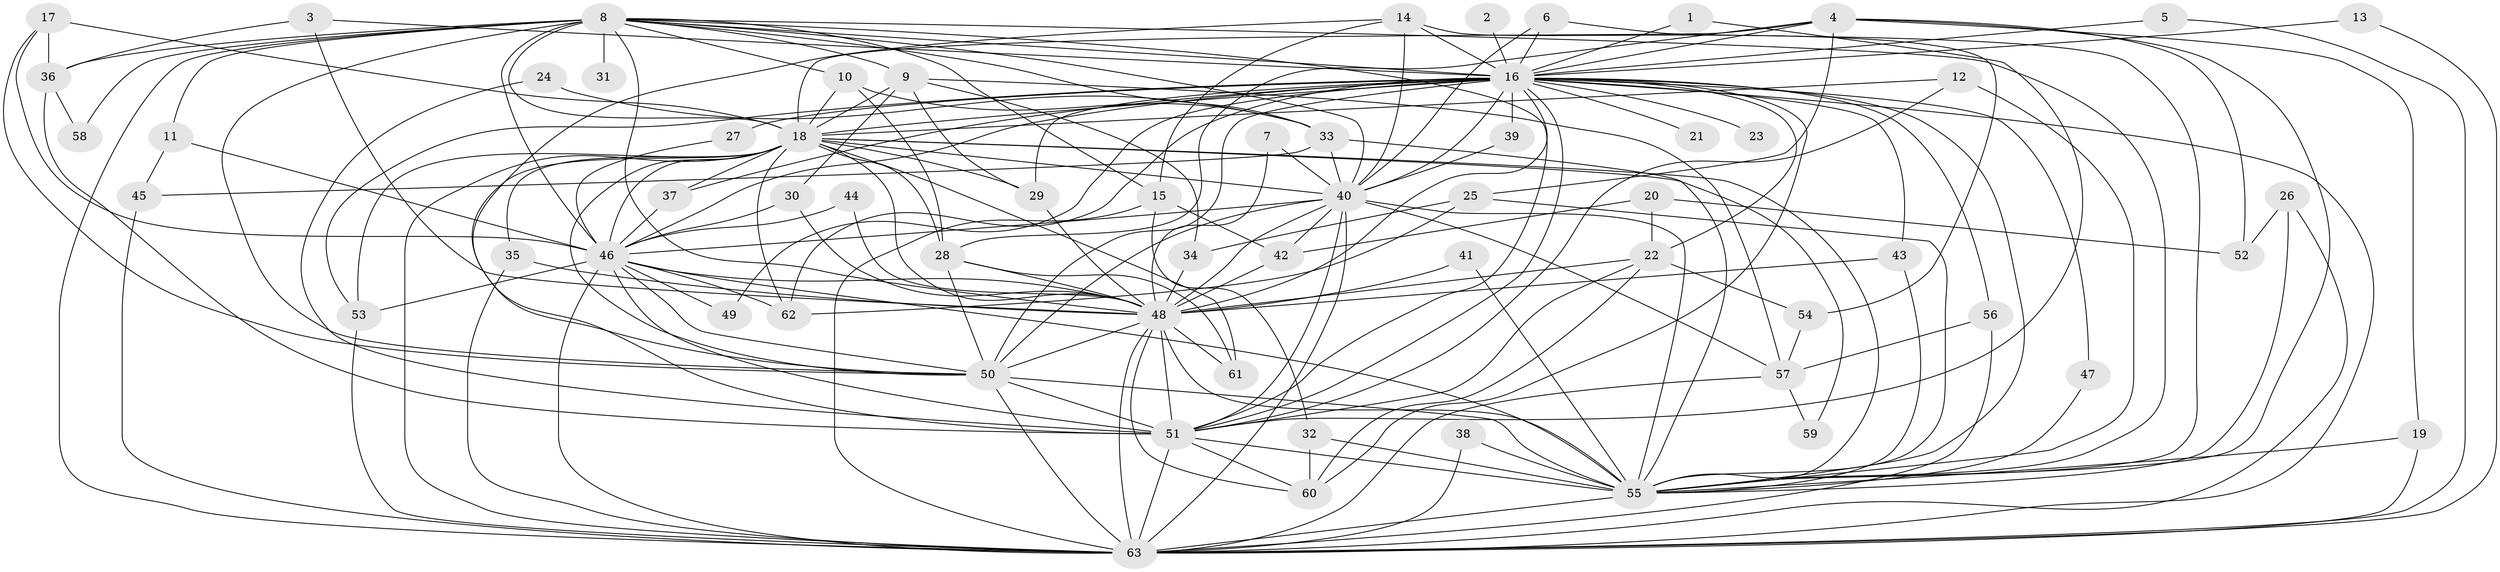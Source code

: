 // original degree distribution, {24: 0.015873015873015872, 19: 0.023809523809523808, 15: 0.007936507936507936, 27: 0.015873015873015872, 23: 0.007936507936507936, 41: 0.007936507936507936, 2: 0.49206349206349204, 3: 0.29365079365079366, 4: 0.047619047619047616, 5: 0.07142857142857142, 6: 0.015873015873015872}
// Generated by graph-tools (version 1.1) at 2025/36/03/04/25 23:36:28]
// undirected, 63 vertices, 183 edges
graph export_dot {
  node [color=gray90,style=filled];
  1;
  2;
  3;
  4;
  5;
  6;
  7;
  8;
  9;
  10;
  11;
  12;
  13;
  14;
  15;
  16;
  17;
  18;
  19;
  20;
  21;
  22;
  23;
  24;
  25;
  26;
  27;
  28;
  29;
  30;
  31;
  32;
  33;
  34;
  35;
  36;
  37;
  38;
  39;
  40;
  41;
  42;
  43;
  44;
  45;
  46;
  47;
  48;
  49;
  50;
  51;
  52;
  53;
  54;
  55;
  56;
  57;
  58;
  59;
  60;
  61;
  62;
  63;
  1 -- 16 [weight=1.0];
  1 -- 51 [weight=1.0];
  2 -- 16 [weight=1.0];
  3 -- 16 [weight=1.0];
  3 -- 36 [weight=1.0];
  3 -- 48 [weight=1.0];
  4 -- 16 [weight=1.0];
  4 -- 18 [weight=1.0];
  4 -- 19 [weight=1.0];
  4 -- 25 [weight=1.0];
  4 -- 28 [weight=1.0];
  4 -- 52 [weight=1.0];
  4 -- 55 [weight=1.0];
  5 -- 16 [weight=1.0];
  5 -- 63 [weight=1.0];
  6 -- 16 [weight=1.0];
  6 -- 40 [weight=1.0];
  6 -- 55 [weight=1.0];
  7 -- 40 [weight=1.0];
  7 -- 48 [weight=2.0];
  8 -- 9 [weight=1.0];
  8 -- 10 [weight=1.0];
  8 -- 11 [weight=1.0];
  8 -- 15 [weight=1.0];
  8 -- 16 [weight=1.0];
  8 -- 18 [weight=2.0];
  8 -- 31 [weight=1.0];
  8 -- 33 [weight=1.0];
  8 -- 36 [weight=1.0];
  8 -- 40 [weight=1.0];
  8 -- 46 [weight=1.0];
  8 -- 48 [weight=1.0];
  8 -- 50 [weight=1.0];
  8 -- 51 [weight=1.0];
  8 -- 55 [weight=1.0];
  8 -- 58 [weight=2.0];
  8 -- 63 [weight=1.0];
  9 -- 18 [weight=1.0];
  9 -- 29 [weight=1.0];
  9 -- 30 [weight=1.0];
  9 -- 34 [weight=1.0];
  9 -- 57 [weight=1.0];
  10 -- 18 [weight=1.0];
  10 -- 28 [weight=1.0];
  10 -- 33 [weight=1.0];
  11 -- 45 [weight=1.0];
  11 -- 46 [weight=1.0];
  12 -- 18 [weight=1.0];
  12 -- 51 [weight=1.0];
  12 -- 55 [weight=1.0];
  13 -- 16 [weight=1.0];
  13 -- 63 [weight=1.0];
  14 -- 15 [weight=1.0];
  14 -- 16 [weight=1.0];
  14 -- 40 [weight=1.0];
  14 -- 50 [weight=1.0];
  14 -- 54 [weight=1.0];
  15 -- 32 [weight=1.0];
  15 -- 42 [weight=1.0];
  15 -- 63 [weight=1.0];
  16 -- 18 [weight=2.0];
  16 -- 21 [weight=1.0];
  16 -- 22 [weight=1.0];
  16 -- 23 [weight=2.0];
  16 -- 27 [weight=1.0];
  16 -- 29 [weight=1.0];
  16 -- 37 [weight=1.0];
  16 -- 39 [weight=1.0];
  16 -- 40 [weight=1.0];
  16 -- 43 [weight=1.0];
  16 -- 46 [weight=1.0];
  16 -- 47 [weight=1.0];
  16 -- 48 [weight=1.0];
  16 -- 49 [weight=1.0];
  16 -- 50 [weight=3.0];
  16 -- 51 [weight=1.0];
  16 -- 53 [weight=1.0];
  16 -- 55 [weight=1.0];
  16 -- 56 [weight=1.0];
  16 -- 60 [weight=1.0];
  16 -- 62 [weight=1.0];
  16 -- 63 [weight=1.0];
  17 -- 18 [weight=1.0];
  17 -- 36 [weight=2.0];
  17 -- 46 [weight=1.0];
  17 -- 50 [weight=1.0];
  18 -- 28 [weight=1.0];
  18 -- 29 [weight=1.0];
  18 -- 35 [weight=1.0];
  18 -- 37 [weight=1.0];
  18 -- 40 [weight=3.0];
  18 -- 46 [weight=1.0];
  18 -- 48 [weight=1.0];
  18 -- 50 [weight=1.0];
  18 -- 51 [weight=1.0];
  18 -- 53 [weight=1.0];
  18 -- 55 [weight=1.0];
  18 -- 59 [weight=1.0];
  18 -- 61 [weight=1.0];
  18 -- 62 [weight=2.0];
  18 -- 63 [weight=1.0];
  19 -- 55 [weight=1.0];
  19 -- 63 [weight=1.0];
  20 -- 22 [weight=1.0];
  20 -- 42 [weight=1.0];
  20 -- 52 [weight=1.0];
  22 -- 48 [weight=1.0];
  22 -- 51 [weight=1.0];
  22 -- 54 [weight=1.0];
  22 -- 60 [weight=1.0];
  24 -- 33 [weight=1.0];
  24 -- 51 [weight=1.0];
  25 -- 34 [weight=1.0];
  25 -- 55 [weight=1.0];
  25 -- 62 [weight=1.0];
  26 -- 52 [weight=1.0];
  26 -- 55 [weight=1.0];
  26 -- 63 [weight=1.0];
  27 -- 46 [weight=1.0];
  28 -- 48 [weight=1.0];
  28 -- 50 [weight=1.0];
  28 -- 61 [weight=1.0];
  29 -- 48 [weight=1.0];
  30 -- 46 [weight=1.0];
  30 -- 48 [weight=1.0];
  32 -- 55 [weight=1.0];
  32 -- 60 [weight=1.0];
  33 -- 40 [weight=2.0];
  33 -- 45 [weight=1.0];
  33 -- 55 [weight=1.0];
  34 -- 48 [weight=1.0];
  35 -- 48 [weight=1.0];
  35 -- 63 [weight=1.0];
  36 -- 51 [weight=1.0];
  36 -- 58 [weight=1.0];
  37 -- 46 [weight=1.0];
  38 -- 55 [weight=2.0];
  38 -- 63 [weight=1.0];
  39 -- 40 [weight=1.0];
  40 -- 42 [weight=1.0];
  40 -- 46 [weight=1.0];
  40 -- 48 [weight=1.0];
  40 -- 50 [weight=1.0];
  40 -- 51 [weight=1.0];
  40 -- 55 [weight=2.0];
  40 -- 57 [weight=1.0];
  40 -- 63 [weight=1.0];
  41 -- 48 [weight=1.0];
  41 -- 55 [weight=1.0];
  42 -- 48 [weight=1.0];
  43 -- 48 [weight=1.0];
  43 -- 55 [weight=1.0];
  44 -- 46 [weight=1.0];
  44 -- 48 [weight=1.0];
  45 -- 63 [weight=1.0];
  46 -- 48 [weight=1.0];
  46 -- 49 [weight=1.0];
  46 -- 50 [weight=1.0];
  46 -- 51 [weight=1.0];
  46 -- 53 [weight=1.0];
  46 -- 55 [weight=2.0];
  46 -- 62 [weight=1.0];
  46 -- 63 [weight=4.0];
  47 -- 55 [weight=1.0];
  48 -- 50 [weight=1.0];
  48 -- 51 [weight=4.0];
  48 -- 55 [weight=1.0];
  48 -- 60 [weight=1.0];
  48 -- 61 [weight=1.0];
  48 -- 63 [weight=1.0];
  50 -- 51 [weight=1.0];
  50 -- 55 [weight=2.0];
  50 -- 63 [weight=1.0];
  51 -- 55 [weight=1.0];
  51 -- 60 [weight=1.0];
  51 -- 63 [weight=2.0];
  53 -- 63 [weight=1.0];
  54 -- 57 [weight=1.0];
  55 -- 63 [weight=1.0];
  56 -- 57 [weight=1.0];
  56 -- 63 [weight=1.0];
  57 -- 59 [weight=1.0];
  57 -- 63 [weight=1.0];
}
